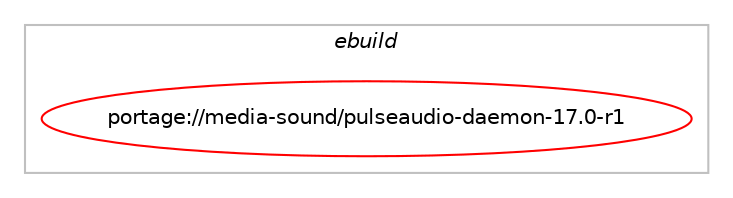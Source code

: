 digraph prolog {

# *************
# Graph options
# *************

newrank=true;
concentrate=true;
compound=true;
graph [rankdir=LR,fontname=Helvetica,fontsize=10,ranksep=1.5];#, ranksep=2.5, nodesep=0.2];
edge  [arrowhead=vee];
node  [fontname=Helvetica,fontsize=10];

# **********
# The ebuild
# **********

subgraph cluster_leftcol {
color=gray;
label=<<i>ebuild</i>>;
id [label="portage://media-sound/pulseaudio-daemon-17.0-r1", color=red, width=4, href="../media-sound/pulseaudio-daemon-17.0-r1.svg"];
}

# ****************
# The dependencies
# ****************

subgraph cluster_midcol {
color=gray;
label=<<i>dependencies</i>>;
subgraph cluster_compile {
fillcolor="#eeeeee";
style=filled;
label=<<i>compile</i>>;
# *** BEGIN UNKNOWN DEPENDENCY TYPE (TODO) ***
# id -> equal(use_conditional_group(positive,X,portage://media-sound/pulseaudio-daemon-17.0-r1,[package_dependency(portage://media-sound/pulseaudio-daemon-17.0-r1,install,no,x11-base,xorg-proto,none,[,,],[],[])]))
# *** END UNKNOWN DEPENDENCY TYPE (TODO) ***

# *** BEGIN UNKNOWN DEPENDENCY TYPE (TODO) ***
# id -> equal(use_conditional_group(positive,X,portage://media-sound/pulseaudio-daemon-17.0-r1,[package_dependency(portage://media-sound/pulseaudio-daemon-17.0-r1,install,no,x11-libs,libxcb,greaterequal,[1.6,,,1.6],[],[]),package_dependency(portage://media-sound/pulseaudio-daemon-17.0-r1,install,no,x11-libs,libICE,none,[,,],[],[]),package_dependency(portage://media-sound/pulseaudio-daemon-17.0-r1,install,no,x11-libs,libSM,none,[,,],[],[]),package_dependency(portage://media-sound/pulseaudio-daemon-17.0-r1,install,no,x11-libs,libX11,greaterequal,[1.4.0,,,1.4.0],[],[]),package_dependency(portage://media-sound/pulseaudio-daemon-17.0-r1,install,no,x11-libs,libXtst,greaterequal,[1.0.99.2,,,1.0.99.2],[],[])]))
# *** END UNKNOWN DEPENDENCY TYPE (TODO) ***

# *** BEGIN UNKNOWN DEPENDENCY TYPE (TODO) ***
# id -> equal(use_conditional_group(positive,alsa,portage://media-sound/pulseaudio-daemon-17.0-r1,[package_dependency(portage://media-sound/pulseaudio-daemon-17.0-r1,install,no,media-libs,alsa-lib,greaterequal,[1.0.24,,,1.0.24],[],[])]))
# *** END UNKNOWN DEPENDENCY TYPE (TODO) ***

# *** BEGIN UNKNOWN DEPENDENCY TYPE (TODO) ***
# id -> equal(use_conditional_group(positive,aptx,portage://media-sound/pulseaudio-daemon-17.0-r1,[package_dependency(portage://media-sound/pulseaudio-daemon-17.0-r1,install,no,media-libs,gst-plugins-base,none,[,,],[],[]),package_dependency(portage://media-sound/pulseaudio-daemon-17.0-r1,install,no,media-libs,gstreamer,greaterequal,[1.14,,,1.14],[],[])]))
# *** END UNKNOWN DEPENDENCY TYPE (TODO) ***

# *** BEGIN UNKNOWN DEPENDENCY TYPE (TODO) ***
# id -> equal(use_conditional_group(positive,asyncns,portage://media-sound/pulseaudio-daemon-17.0-r1,[package_dependency(portage://media-sound/pulseaudio-daemon-17.0-r1,install,no,net-libs,libasyncns,greaterequal,[0.1,,,0.1],[],[])]))
# *** END UNKNOWN DEPENDENCY TYPE (TODO) ***

# *** BEGIN UNKNOWN DEPENDENCY TYPE (TODO) ***
# id -> equal(use_conditional_group(positive,bluetooth,portage://media-sound/pulseaudio-daemon-17.0-r1,[package_dependency(portage://media-sound/pulseaudio-daemon-17.0-r1,install,no,net-wireless,bluez,greaterequal,[5,,,5],[],[]),package_dependency(portage://media-sound/pulseaudio-daemon-17.0-r1,install,no,media-libs,sbc,none,[,,],[],[])]))
# *** END UNKNOWN DEPENDENCY TYPE (TODO) ***

# *** BEGIN UNKNOWN DEPENDENCY TYPE (TODO) ***
# id -> equal(use_conditional_group(positive,dbus,portage://media-sound/pulseaudio-daemon-17.0-r1,[package_dependency(portage://media-sound/pulseaudio-daemon-17.0-r1,install,no,sys-apps,dbus,greaterequal,[1.4.12,,,1.4.12],[],[])]))
# *** END UNKNOWN DEPENDENCY TYPE (TODO) ***

# *** BEGIN UNKNOWN DEPENDENCY TYPE (TODO) ***
# id -> equal(use_conditional_group(positive,elibc_mingw,portage://media-sound/pulseaudio-daemon-17.0-r1,[package_dependency(portage://media-sound/pulseaudio-daemon-17.0-r1,install,no,dev-libs,libpcre,none,[,,],[slot(3)],[])]))
# *** END UNKNOWN DEPENDENCY TYPE (TODO) ***

# *** BEGIN UNKNOWN DEPENDENCY TYPE (TODO) ***
# id -> equal(use_conditional_group(positive,elogind,portage://media-sound/pulseaudio-daemon-17.0-r1,[package_dependency(portage://media-sound/pulseaudio-daemon-17.0-r1,install,no,sys-auth,elogind,none,[,,],[],[])]))
# *** END UNKNOWN DEPENDENCY TYPE (TODO) ***

# *** BEGIN UNKNOWN DEPENDENCY TYPE (TODO) ***
# id -> equal(use_conditional_group(positive,equalizer,portage://media-sound/pulseaudio-daemon-17.0-r1,[package_dependency(portage://media-sound/pulseaudio-daemon-17.0-r1,install,no,sci-libs,fftw,none,[,,],[slot(3.0),equal],[])]))
# *** END UNKNOWN DEPENDENCY TYPE (TODO) ***

# *** BEGIN UNKNOWN DEPENDENCY TYPE (TODO) ***
# id -> equal(use_conditional_group(positive,fftw,portage://media-sound/pulseaudio-daemon-17.0-r1,[package_dependency(portage://media-sound/pulseaudio-daemon-17.0-r1,install,no,sci-libs,fftw,none,[,,],[slot(3.0),equal],[])]))
# *** END UNKNOWN DEPENDENCY TYPE (TODO) ***

# *** BEGIN UNKNOWN DEPENDENCY TYPE (TODO) ***
# id -> equal(use_conditional_group(positive,gdbm,portage://media-sound/pulseaudio-daemon-17.0-r1,[package_dependency(portage://media-sound/pulseaudio-daemon-17.0-r1,install,no,sys-libs,gdbm,none,[,,],any_same_slot,[])]))
# *** END UNKNOWN DEPENDENCY TYPE (TODO) ***

# *** BEGIN UNKNOWN DEPENDENCY TYPE (TODO) ***
# id -> equal(use_conditional_group(positive,glib,portage://media-sound/pulseaudio-daemon-17.0-r1,[package_dependency(portage://media-sound/pulseaudio-daemon-17.0-r1,install,no,dev-libs,glib,greaterequal,[2.28.0,,,2.28.0],[slot(2)],[])]))
# *** END UNKNOWN DEPENDENCY TYPE (TODO) ***

# *** BEGIN UNKNOWN DEPENDENCY TYPE (TODO) ***
# id -> equal(use_conditional_group(positive,gstreamer,portage://media-sound/pulseaudio-daemon-17.0-r1,[package_dependency(portage://media-sound/pulseaudio-daemon-17.0-r1,install,no,media-libs,gst-plugins-base,none,[,,],[],[]),package_dependency(portage://media-sound/pulseaudio-daemon-17.0-r1,install,no,media-libs,gstreamer,greaterequal,[1.14,,,1.14],[],[]),package_dependency(portage://media-sound/pulseaudio-daemon-17.0-r1,install,no,dev-libs,glib,greaterequal,[2.26.0,,,2.26.0],[slot(2)],[])]))
# *** END UNKNOWN DEPENDENCY TYPE (TODO) ***

# *** BEGIN UNKNOWN DEPENDENCY TYPE (TODO) ***
# id -> equal(use_conditional_group(positive,jack,portage://media-sound/pulseaudio-daemon-17.0-r1,[package_dependency(portage://media-sound/pulseaudio-daemon-17.0-r1,install,no,virtual,jack,none,[,,],[],[])]))
# *** END UNKNOWN DEPENDENCY TYPE (TODO) ***

# *** BEGIN UNKNOWN DEPENDENCY TYPE (TODO) ***
# id -> equal(use_conditional_group(positive,ldac,portage://media-sound/pulseaudio-daemon-17.0-r1,[package_dependency(portage://media-sound/pulseaudio-daemon-17.0-r1,install,no,media-libs,gst-plugins-base,none,[,,],[],[]),package_dependency(portage://media-sound/pulseaudio-daemon-17.0-r1,install,no,media-libs,gstreamer,greaterequal,[1.14,,,1.14],[],[])]))
# *** END UNKNOWN DEPENDENCY TYPE (TODO) ***

# *** BEGIN UNKNOWN DEPENDENCY TYPE (TODO) ***
# id -> equal(use_conditional_group(positive,lirc,portage://media-sound/pulseaudio-daemon-17.0-r1,[package_dependency(portage://media-sound/pulseaudio-daemon-17.0-r1,install,no,app-misc,lirc,none,[,,],[],[])]))
# *** END UNKNOWN DEPENDENCY TYPE (TODO) ***

# *** BEGIN UNKNOWN DEPENDENCY TYPE (TODO) ***
# id -> equal(use_conditional_group(positive,ofono-headset,portage://media-sound/pulseaudio-daemon-17.0-r1,[package_dependency(portage://media-sound/pulseaudio-daemon-17.0-r1,install,no,net-misc,ofono,greaterequal,[1.13,,,1.13],[],[])]))
# *** END UNKNOWN DEPENDENCY TYPE (TODO) ***

# *** BEGIN UNKNOWN DEPENDENCY TYPE (TODO) ***
# id -> equal(use_conditional_group(positive,orc,portage://media-sound/pulseaudio-daemon-17.0-r1,[package_dependency(portage://media-sound/pulseaudio-daemon-17.0-r1,install,no,dev-lang,orc,greaterequal,[0.4.15,,,0.4.15],[],[])]))
# *** END UNKNOWN DEPENDENCY TYPE (TODO) ***

# *** BEGIN UNKNOWN DEPENDENCY TYPE (TODO) ***
# id -> equal(use_conditional_group(positive,selinux,portage://media-sound/pulseaudio-daemon-17.0-r1,[package_dependency(portage://media-sound/pulseaudio-daemon-17.0-r1,install,no,sec-policy,selinux-pulseaudio,none,[,,],[],[])]))
# *** END UNKNOWN DEPENDENCY TYPE (TODO) ***

# *** BEGIN UNKNOWN DEPENDENCY TYPE (TODO) ***
# id -> equal(use_conditional_group(positive,sox,portage://media-sound/pulseaudio-daemon-17.0-r1,[package_dependency(portage://media-sound/pulseaudio-daemon-17.0-r1,install,no,media-libs,soxr,greaterequal,[0.1.1,,,0.1.1],[],[])]))
# *** END UNKNOWN DEPENDENCY TYPE (TODO) ***

# *** BEGIN UNKNOWN DEPENDENCY TYPE (TODO) ***
# id -> equal(use_conditional_group(positive,ssl,portage://media-sound/pulseaudio-daemon-17.0-r1,[package_dependency(portage://media-sound/pulseaudio-daemon-17.0-r1,install,no,dev-libs,openssl,none,[,,],any_same_slot,[])]))
# *** END UNKNOWN DEPENDENCY TYPE (TODO) ***

# *** BEGIN UNKNOWN DEPENDENCY TYPE (TODO) ***
# id -> equal(use_conditional_group(positive,systemd,portage://media-sound/pulseaudio-daemon-17.0-r1,[package_dependency(portage://media-sound/pulseaudio-daemon-17.0-r1,install,no,sys-apps,systemd,none,[,,],any_same_slot,[])]))
# *** END UNKNOWN DEPENDENCY TYPE (TODO) ***

# *** BEGIN UNKNOWN DEPENDENCY TYPE (TODO) ***
# id -> equal(use_conditional_group(positive,tcpd,portage://media-sound/pulseaudio-daemon-17.0-r1,[package_dependency(portage://media-sound/pulseaudio-daemon-17.0-r1,install,no,sys-apps,tcp-wrappers,none,[,,],[],[])]))
# *** END UNKNOWN DEPENDENCY TYPE (TODO) ***

# *** BEGIN UNKNOWN DEPENDENCY TYPE (TODO) ***
# id -> equal(use_conditional_group(positive,test,portage://media-sound/pulseaudio-daemon-17.0-r1,[package_dependency(portage://media-sound/pulseaudio-daemon-17.0-r1,install,no,dev-libs,check,greaterequal,[0.9.10,,,0.9.10],[],[])]))
# *** END UNKNOWN DEPENDENCY TYPE (TODO) ***

# *** BEGIN UNKNOWN DEPENDENCY TYPE (TODO) ***
# id -> equal(use_conditional_group(positive,udev,portage://media-sound/pulseaudio-daemon-17.0-r1,[package_dependency(portage://media-sound/pulseaudio-daemon-17.0-r1,install,no,virtual,udev,greaterequal,[143,,,143],[],[use(enable(hwdb),positive)])]))
# *** END UNKNOWN DEPENDENCY TYPE (TODO) ***

# *** BEGIN UNKNOWN DEPENDENCY TYPE (TODO) ***
# id -> equal(use_conditional_group(positive,valgrind,portage://media-sound/pulseaudio-daemon-17.0-r1,[package_dependency(portage://media-sound/pulseaudio-daemon-17.0-r1,install,no,dev-debug,valgrind,none,[,,],[],[])]))
# *** END UNKNOWN DEPENDENCY TYPE (TODO) ***

# *** BEGIN UNKNOWN DEPENDENCY TYPE (TODO) ***
# id -> equal(use_conditional_group(positive,webrtc-aec,portage://media-sound/pulseaudio-daemon-17.0-r1,[package_dependency(portage://media-sound/pulseaudio-daemon-17.0-r1,install,no,media-libs,webrtc-audio-processing,greaterequal,[1.3,,,1.3],[slot(1)],[])]))
# *** END UNKNOWN DEPENDENCY TYPE (TODO) ***

# *** BEGIN UNKNOWN DEPENDENCY TYPE (TODO) ***
# id -> equal(use_conditional_group(positive,zeroconf,portage://media-sound/pulseaudio-daemon-17.0-r1,[package_dependency(portage://media-sound/pulseaudio-daemon-17.0-r1,install,no,net-dns,avahi,greaterequal,[0.6.12,,,0.6.12],[],[use(enable(dbus),none)])]))
# *** END UNKNOWN DEPENDENCY TYPE (TODO) ***

# *** BEGIN UNKNOWN DEPENDENCY TYPE (TODO) ***
# id -> equal(package_dependency(portage://media-sound/pulseaudio-daemon-17.0-r1,install,no,dev-libs,libatomic_ops,none,[,,],[],[]))
# *** END UNKNOWN DEPENDENCY TYPE (TODO) ***

# *** BEGIN UNKNOWN DEPENDENCY TYPE (TODO) ***
# id -> equal(package_dependency(portage://media-sound/pulseaudio-daemon-17.0-r1,install,no,dev-libs,libltdl,none,[,,],[],[]))
# *** END UNKNOWN DEPENDENCY TYPE (TODO) ***

# *** BEGIN UNKNOWN DEPENDENCY TYPE (TODO) ***
# id -> equal(package_dependency(portage://media-sound/pulseaudio-daemon-17.0-r1,install,no,media-libs,libpulse,greaterequal,[16.99.1,,,16.99.1],[],[]))
# *** END UNKNOWN DEPENDENCY TYPE (TODO) ***

# *** BEGIN UNKNOWN DEPENDENCY TYPE (TODO) ***
# id -> equal(package_dependency(portage://media-sound/pulseaudio-daemon-17.0-r1,install,no,media-libs,libpulse,tilde,[17.0,,,17.0],[],[use(optenable(dbus),none),use(optenable(glib),none),use(optenable(systemd),none),use(optenable(valgrind),none),use(optenable(X),none)]))
# *** END UNKNOWN DEPENDENCY TYPE (TODO) ***

# *** BEGIN UNKNOWN DEPENDENCY TYPE (TODO) ***
# id -> equal(package_dependency(portage://media-sound/pulseaudio-daemon-17.0-r1,install,no,media-libs,libsndfile,greaterequal,[1.0.20,,,1.0.20],[],[]))
# *** END UNKNOWN DEPENDENCY TYPE (TODO) ***

# *** BEGIN UNKNOWN DEPENDENCY TYPE (TODO) ***
# id -> equal(package_dependency(portage://media-sound/pulseaudio-daemon-17.0-r1,install,no,media-libs,speexdsp,greaterequal,[1.2,,,1.2],[],[]))
# *** END UNKNOWN DEPENDENCY TYPE (TODO) ***

# *** BEGIN UNKNOWN DEPENDENCY TYPE (TODO) ***
# id -> equal(package_dependency(portage://media-sound/pulseaudio-daemon-17.0-r1,install,no,sys-kernel,linux-headers,none,[,,],[],[]))
# *** END UNKNOWN DEPENDENCY TYPE (TODO) ***

# *** BEGIN UNKNOWN DEPENDENCY TYPE (TODO) ***
# id -> equal(package_dependency(portage://media-sound/pulseaudio-daemon-17.0-r1,install,no,sys-libs,libcap,greaterequal,[2.22,,-r2,2.22-r2],[],[]))
# *** END UNKNOWN DEPENDENCY TYPE (TODO) ***

}
subgraph cluster_compileandrun {
fillcolor="#eeeeee";
style=filled;
label=<<i>compile and run</i>>;
}
subgraph cluster_run {
fillcolor="#eeeeee";
style=filled;
label=<<i>run</i>>;
# *** BEGIN UNKNOWN DEPENDENCY TYPE (TODO) ***
# id -> equal(use_conditional_group(positive,X,portage://media-sound/pulseaudio-daemon-17.0-r1,[package_dependency(portage://media-sound/pulseaudio-daemon-17.0-r1,run,no,x11-libs,libxcb,greaterequal,[1.6,,,1.6],[],[]),package_dependency(portage://media-sound/pulseaudio-daemon-17.0-r1,run,no,x11-libs,libICE,none,[,,],[],[]),package_dependency(portage://media-sound/pulseaudio-daemon-17.0-r1,run,no,x11-libs,libSM,none,[,,],[],[]),package_dependency(portage://media-sound/pulseaudio-daemon-17.0-r1,run,no,x11-libs,libX11,greaterequal,[1.4.0,,,1.4.0],[],[]),package_dependency(portage://media-sound/pulseaudio-daemon-17.0-r1,run,no,x11-libs,libXtst,greaterequal,[1.0.99.2,,,1.0.99.2],[],[])]))
# *** END UNKNOWN DEPENDENCY TYPE (TODO) ***

# *** BEGIN UNKNOWN DEPENDENCY TYPE (TODO) ***
# id -> equal(use_conditional_group(positive,alsa,portage://media-sound/pulseaudio-daemon-17.0-r1,[package_dependency(portage://media-sound/pulseaudio-daemon-17.0-r1,run,no,media-libs,alsa-lib,greaterequal,[1.0.24,,,1.0.24],[],[])]))
# *** END UNKNOWN DEPENDENCY TYPE (TODO) ***

# *** BEGIN UNKNOWN DEPENDENCY TYPE (TODO) ***
# id -> equal(use_conditional_group(positive,aptx,portage://media-sound/pulseaudio-daemon-17.0-r1,[package_dependency(portage://media-sound/pulseaudio-daemon-17.0-r1,run,no,media-libs,gst-plugins-base,none,[,,],[],[]),package_dependency(portage://media-sound/pulseaudio-daemon-17.0-r1,run,no,media-libs,gstreamer,greaterequal,[1.14,,,1.14],[],[])]))
# *** END UNKNOWN DEPENDENCY TYPE (TODO) ***

# *** BEGIN UNKNOWN DEPENDENCY TYPE (TODO) ***
# id -> equal(use_conditional_group(positive,asyncns,portage://media-sound/pulseaudio-daemon-17.0-r1,[package_dependency(portage://media-sound/pulseaudio-daemon-17.0-r1,run,no,net-libs,libasyncns,greaterequal,[0.1,,,0.1],[],[])]))
# *** END UNKNOWN DEPENDENCY TYPE (TODO) ***

# *** BEGIN UNKNOWN DEPENDENCY TYPE (TODO) ***
# id -> equal(use_conditional_group(positive,bluetooth,portage://media-sound/pulseaudio-daemon-17.0-r1,[use_conditional_group(positive,ldac,portage://media-sound/pulseaudio-daemon-17.0-r1,[package_dependency(portage://media-sound/pulseaudio-daemon-17.0-r1,run,no,media-plugins,gst-plugins-ldac,none,[,,],[],[])]),use_conditional_group(positive,aptx,portage://media-sound/pulseaudio-daemon-17.0-r1,[package_dependency(portage://media-sound/pulseaudio-daemon-17.0-r1,run,no,media-plugins,gst-plugins-openaptx,none,[,,],[],[])])]))
# *** END UNKNOWN DEPENDENCY TYPE (TODO) ***

# *** BEGIN UNKNOWN DEPENDENCY TYPE (TODO) ***
# id -> equal(use_conditional_group(positive,bluetooth,portage://media-sound/pulseaudio-daemon-17.0-r1,[package_dependency(portage://media-sound/pulseaudio-daemon-17.0-r1,run,no,net-wireless,bluez,greaterequal,[5,,,5],[],[]),package_dependency(portage://media-sound/pulseaudio-daemon-17.0-r1,run,no,media-libs,sbc,none,[,,],[],[])]))
# *** END UNKNOWN DEPENDENCY TYPE (TODO) ***

# *** BEGIN UNKNOWN DEPENDENCY TYPE (TODO) ***
# id -> equal(use_conditional_group(positive,dbus,portage://media-sound/pulseaudio-daemon-17.0-r1,[package_dependency(portage://media-sound/pulseaudio-daemon-17.0-r1,run,no,sys-apps,dbus,greaterequal,[1.4.12,,,1.4.12],[],[])]))
# *** END UNKNOWN DEPENDENCY TYPE (TODO) ***

# *** BEGIN UNKNOWN DEPENDENCY TYPE (TODO) ***
# id -> equal(use_conditional_group(positive,elibc_mingw,portage://media-sound/pulseaudio-daemon-17.0-r1,[package_dependency(portage://media-sound/pulseaudio-daemon-17.0-r1,run,no,dev-libs,libpcre,none,[,,],[slot(3)],[])]))
# *** END UNKNOWN DEPENDENCY TYPE (TODO) ***

# *** BEGIN UNKNOWN DEPENDENCY TYPE (TODO) ***
# id -> equal(use_conditional_group(positive,elogind,portage://media-sound/pulseaudio-daemon-17.0-r1,[package_dependency(portage://media-sound/pulseaudio-daemon-17.0-r1,run,no,sys-auth,elogind,none,[,,],[],[])]))
# *** END UNKNOWN DEPENDENCY TYPE (TODO) ***

# *** BEGIN UNKNOWN DEPENDENCY TYPE (TODO) ***
# id -> equal(use_conditional_group(positive,equalizer,portage://media-sound/pulseaudio-daemon-17.0-r1,[package_dependency(portage://media-sound/pulseaudio-daemon-17.0-r1,run,no,sci-libs,fftw,none,[,,],[slot(3.0),equal],[])]))
# *** END UNKNOWN DEPENDENCY TYPE (TODO) ***

# *** BEGIN UNKNOWN DEPENDENCY TYPE (TODO) ***
# id -> equal(use_conditional_group(positive,fftw,portage://media-sound/pulseaudio-daemon-17.0-r1,[package_dependency(portage://media-sound/pulseaudio-daemon-17.0-r1,run,no,sci-libs,fftw,none,[,,],[slot(3.0),equal],[])]))
# *** END UNKNOWN DEPENDENCY TYPE (TODO) ***

# *** BEGIN UNKNOWN DEPENDENCY TYPE (TODO) ***
# id -> equal(use_conditional_group(positive,gdbm,portage://media-sound/pulseaudio-daemon-17.0-r1,[package_dependency(portage://media-sound/pulseaudio-daemon-17.0-r1,run,no,sys-libs,gdbm,none,[,,],any_same_slot,[])]))
# *** END UNKNOWN DEPENDENCY TYPE (TODO) ***

# *** BEGIN UNKNOWN DEPENDENCY TYPE (TODO) ***
# id -> equal(use_conditional_group(positive,glib,portage://media-sound/pulseaudio-daemon-17.0-r1,[package_dependency(portage://media-sound/pulseaudio-daemon-17.0-r1,run,no,dev-libs,glib,greaterequal,[2.28.0,,,2.28.0],[slot(2)],[])]))
# *** END UNKNOWN DEPENDENCY TYPE (TODO) ***

# *** BEGIN UNKNOWN DEPENDENCY TYPE (TODO) ***
# id -> equal(use_conditional_group(positive,gstreamer,portage://media-sound/pulseaudio-daemon-17.0-r1,[package_dependency(portage://media-sound/pulseaudio-daemon-17.0-r1,run,no,media-libs,gst-plugins-base,none,[,,],[],[]),package_dependency(portage://media-sound/pulseaudio-daemon-17.0-r1,run,no,media-libs,gstreamer,greaterequal,[1.14,,,1.14],[],[]),package_dependency(portage://media-sound/pulseaudio-daemon-17.0-r1,run,no,dev-libs,glib,greaterequal,[2.26.0,,,2.26.0],[slot(2)],[])]))
# *** END UNKNOWN DEPENDENCY TYPE (TODO) ***

# *** BEGIN UNKNOWN DEPENDENCY TYPE (TODO) ***
# id -> equal(use_conditional_group(positive,jack,portage://media-sound/pulseaudio-daemon-17.0-r1,[package_dependency(portage://media-sound/pulseaudio-daemon-17.0-r1,run,no,virtual,jack,none,[,,],[],[])]))
# *** END UNKNOWN DEPENDENCY TYPE (TODO) ***

# *** BEGIN UNKNOWN DEPENDENCY TYPE (TODO) ***
# id -> equal(use_conditional_group(positive,ldac,portage://media-sound/pulseaudio-daemon-17.0-r1,[package_dependency(portage://media-sound/pulseaudio-daemon-17.0-r1,run,no,media-libs,gst-plugins-base,none,[,,],[],[]),package_dependency(portage://media-sound/pulseaudio-daemon-17.0-r1,run,no,media-libs,gstreamer,greaterequal,[1.14,,,1.14],[],[])]))
# *** END UNKNOWN DEPENDENCY TYPE (TODO) ***

# *** BEGIN UNKNOWN DEPENDENCY TYPE (TODO) ***
# id -> equal(use_conditional_group(positive,lirc,portage://media-sound/pulseaudio-daemon-17.0-r1,[package_dependency(portage://media-sound/pulseaudio-daemon-17.0-r1,run,no,app-misc,lirc,none,[,,],[],[])]))
# *** END UNKNOWN DEPENDENCY TYPE (TODO) ***

# *** BEGIN UNKNOWN DEPENDENCY TYPE (TODO) ***
# id -> equal(use_conditional_group(positive,ofono-headset,portage://media-sound/pulseaudio-daemon-17.0-r1,[package_dependency(portage://media-sound/pulseaudio-daemon-17.0-r1,run,no,net-misc,ofono,greaterequal,[1.13,,,1.13],[],[])]))
# *** END UNKNOWN DEPENDENCY TYPE (TODO) ***

# *** BEGIN UNKNOWN DEPENDENCY TYPE (TODO) ***
# id -> equal(use_conditional_group(positive,orc,portage://media-sound/pulseaudio-daemon-17.0-r1,[package_dependency(portage://media-sound/pulseaudio-daemon-17.0-r1,run,no,dev-lang,orc,greaterequal,[0.4.15,,,0.4.15],[],[])]))
# *** END UNKNOWN DEPENDENCY TYPE (TODO) ***

# *** BEGIN UNKNOWN DEPENDENCY TYPE (TODO) ***
# id -> equal(use_conditional_group(positive,selinux,portage://media-sound/pulseaudio-daemon-17.0-r1,[package_dependency(portage://media-sound/pulseaudio-daemon-17.0-r1,run,no,sec-policy,selinux-pulseaudio,none,[,,],[],[])]))
# *** END UNKNOWN DEPENDENCY TYPE (TODO) ***

# *** BEGIN UNKNOWN DEPENDENCY TYPE (TODO) ***
# id -> equal(use_conditional_group(positive,sox,portage://media-sound/pulseaudio-daemon-17.0-r1,[package_dependency(portage://media-sound/pulseaudio-daemon-17.0-r1,run,no,media-libs,soxr,greaterequal,[0.1.1,,,0.1.1],[],[])]))
# *** END UNKNOWN DEPENDENCY TYPE (TODO) ***

# *** BEGIN UNKNOWN DEPENDENCY TYPE (TODO) ***
# id -> equal(use_conditional_group(positive,ssl,portage://media-sound/pulseaudio-daemon-17.0-r1,[package_dependency(portage://media-sound/pulseaudio-daemon-17.0-r1,run,no,dev-libs,openssl,none,[,,],any_same_slot,[])]))
# *** END UNKNOWN DEPENDENCY TYPE (TODO) ***

# *** BEGIN UNKNOWN DEPENDENCY TYPE (TODO) ***
# id -> equal(use_conditional_group(positive,system-wide,portage://media-sound/pulseaudio-daemon-17.0-r1,[use_conditional_group(positive,alsa,portage://media-sound/pulseaudio-daemon-17.0-r1,[package_dependency(portage://media-sound/pulseaudio-daemon-17.0-r1,run,no,media-sound,alsa-utils,none,[,,],[],[])]),package_dependency(portage://media-sound/pulseaudio-daemon-17.0-r1,run,no,acct-user,pulse,none,[,,],[],[]),package_dependency(portage://media-sound/pulseaudio-daemon-17.0-r1,run,no,acct-group,audio,none,[,,],[],[]),package_dependency(portage://media-sound/pulseaudio-daemon-17.0-r1,run,no,acct-group,pulse-access,none,[,,],[],[])]))
# *** END UNKNOWN DEPENDENCY TYPE (TODO) ***

# *** BEGIN UNKNOWN DEPENDENCY TYPE (TODO) ***
# id -> equal(use_conditional_group(positive,systemd,portage://media-sound/pulseaudio-daemon-17.0-r1,[package_dependency(portage://media-sound/pulseaudio-daemon-17.0-r1,run,no,sys-apps,systemd,none,[,,],any_same_slot,[])]))
# *** END UNKNOWN DEPENDENCY TYPE (TODO) ***

# *** BEGIN UNKNOWN DEPENDENCY TYPE (TODO) ***
# id -> equal(use_conditional_group(positive,tcpd,portage://media-sound/pulseaudio-daemon-17.0-r1,[package_dependency(portage://media-sound/pulseaudio-daemon-17.0-r1,run,no,sys-apps,tcp-wrappers,none,[,,],[],[])]))
# *** END UNKNOWN DEPENDENCY TYPE (TODO) ***

# *** BEGIN UNKNOWN DEPENDENCY TYPE (TODO) ***
# id -> equal(use_conditional_group(positive,udev,portage://media-sound/pulseaudio-daemon-17.0-r1,[package_dependency(portage://media-sound/pulseaudio-daemon-17.0-r1,run,no,virtual,udev,greaterequal,[143,,,143],[],[use(enable(hwdb),positive)])]))
# *** END UNKNOWN DEPENDENCY TYPE (TODO) ***

# *** BEGIN UNKNOWN DEPENDENCY TYPE (TODO) ***
# id -> equal(use_conditional_group(positive,valgrind,portage://media-sound/pulseaudio-daemon-17.0-r1,[package_dependency(portage://media-sound/pulseaudio-daemon-17.0-r1,run,no,dev-debug,valgrind,none,[,,],[],[])]))
# *** END UNKNOWN DEPENDENCY TYPE (TODO) ***

# *** BEGIN UNKNOWN DEPENDENCY TYPE (TODO) ***
# id -> equal(use_conditional_group(positive,webrtc-aec,portage://media-sound/pulseaudio-daemon-17.0-r1,[package_dependency(portage://media-sound/pulseaudio-daemon-17.0-r1,run,no,media-libs,webrtc-audio-processing,greaterequal,[1.3,,,1.3],[slot(1)],[])]))
# *** END UNKNOWN DEPENDENCY TYPE (TODO) ***

# *** BEGIN UNKNOWN DEPENDENCY TYPE (TODO) ***
# id -> equal(use_conditional_group(positive,zeroconf,portage://media-sound/pulseaudio-daemon-17.0-r1,[package_dependency(portage://media-sound/pulseaudio-daemon-17.0-r1,run,no,net-dns,avahi,greaterequal,[0.6.12,,,0.6.12],[],[use(enable(dbus),none)])]))
# *** END UNKNOWN DEPENDENCY TYPE (TODO) ***

# *** BEGIN UNKNOWN DEPENDENCY TYPE (TODO) ***
# id -> equal(package_dependency(portage://media-sound/pulseaudio-daemon-17.0-r1,run,no,dev-libs,libatomic_ops,none,[,,],[],[]))
# *** END UNKNOWN DEPENDENCY TYPE (TODO) ***

# *** BEGIN UNKNOWN DEPENDENCY TYPE (TODO) ***
# id -> equal(package_dependency(portage://media-sound/pulseaudio-daemon-17.0-r1,run,no,dev-libs,libltdl,none,[,,],[],[]))
# *** END UNKNOWN DEPENDENCY TYPE (TODO) ***

# *** BEGIN UNKNOWN DEPENDENCY TYPE (TODO) ***
# id -> equal(package_dependency(portage://media-sound/pulseaudio-daemon-17.0-r1,run,no,media-libs,libpulse,greaterequal,[16.99.1,,,16.99.1],[],[]))
# *** END UNKNOWN DEPENDENCY TYPE (TODO) ***

# *** BEGIN UNKNOWN DEPENDENCY TYPE (TODO) ***
# id -> equal(package_dependency(portage://media-sound/pulseaudio-daemon-17.0-r1,run,no,media-libs,libpulse,tilde,[17.0,,,17.0],[],[use(optenable(dbus),none),use(optenable(glib),none),use(optenable(systemd),none),use(optenable(valgrind),none),use(optenable(X),none)]))
# *** END UNKNOWN DEPENDENCY TYPE (TODO) ***

# *** BEGIN UNKNOWN DEPENDENCY TYPE (TODO) ***
# id -> equal(package_dependency(portage://media-sound/pulseaudio-daemon-17.0-r1,run,no,media-libs,libsndfile,greaterequal,[1.0.20,,,1.0.20],[],[]))
# *** END UNKNOWN DEPENDENCY TYPE (TODO) ***

# *** BEGIN UNKNOWN DEPENDENCY TYPE (TODO) ***
# id -> equal(package_dependency(portage://media-sound/pulseaudio-daemon-17.0-r1,run,no,media-libs,speexdsp,greaterequal,[1.2,,,1.2],[],[]))
# *** END UNKNOWN DEPENDENCY TYPE (TODO) ***

# *** BEGIN UNKNOWN DEPENDENCY TYPE (TODO) ***
# id -> equal(package_dependency(portage://media-sound/pulseaudio-daemon-17.0-r1,run,no,sys-kernel,linux-headers,none,[,,],[],[]))
# *** END UNKNOWN DEPENDENCY TYPE (TODO) ***

# *** BEGIN UNKNOWN DEPENDENCY TYPE (TODO) ***
# id -> equal(package_dependency(portage://media-sound/pulseaudio-daemon-17.0-r1,run,no,sys-libs,libcap,greaterequal,[2.22,,-r2,2.22-r2],[],[]))
# *** END UNKNOWN DEPENDENCY TYPE (TODO) ***

# *** BEGIN UNKNOWN DEPENDENCY TYPE (TODO) ***
# id -> equal(package_dependency(portage://media-sound/pulseaudio-daemon-17.0-r1,run,no,virtual,tmpfiles,none,[,,],[],[]))
# *** END UNKNOWN DEPENDENCY TYPE (TODO) ***

# *** BEGIN UNKNOWN DEPENDENCY TYPE (TODO) ***
# id -> equal(package_dependency(portage://media-sound/pulseaudio-daemon-17.0-r1,run,weak,media-video,pipewire,none,[,,],[],[use(enable(sound-server),positive)]))
# *** END UNKNOWN DEPENDENCY TYPE (TODO) ***

}
}

# **************
# The candidates
# **************

subgraph cluster_choices {
rank=same;
color=gray;
label=<<i>candidates</i>>;

}

}
